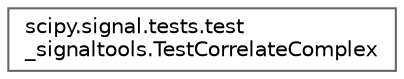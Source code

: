 digraph "Graphical Class Hierarchy"
{
 // LATEX_PDF_SIZE
  bgcolor="transparent";
  edge [fontname=Helvetica,fontsize=10,labelfontname=Helvetica,labelfontsize=10];
  node [fontname=Helvetica,fontsize=10,shape=box,height=0.2,width=0.4];
  rankdir="LR";
  Node0 [id="Node000000",label="scipy.signal.tests.test\l_signaltools.TestCorrelateComplex",height=0.2,width=0.4,color="grey40", fillcolor="white", style="filled",URL="$d7/df8/classscipy_1_1signal_1_1tests_1_1test__signaltools_1_1TestCorrelateComplex.html",tooltip=" "];
}
